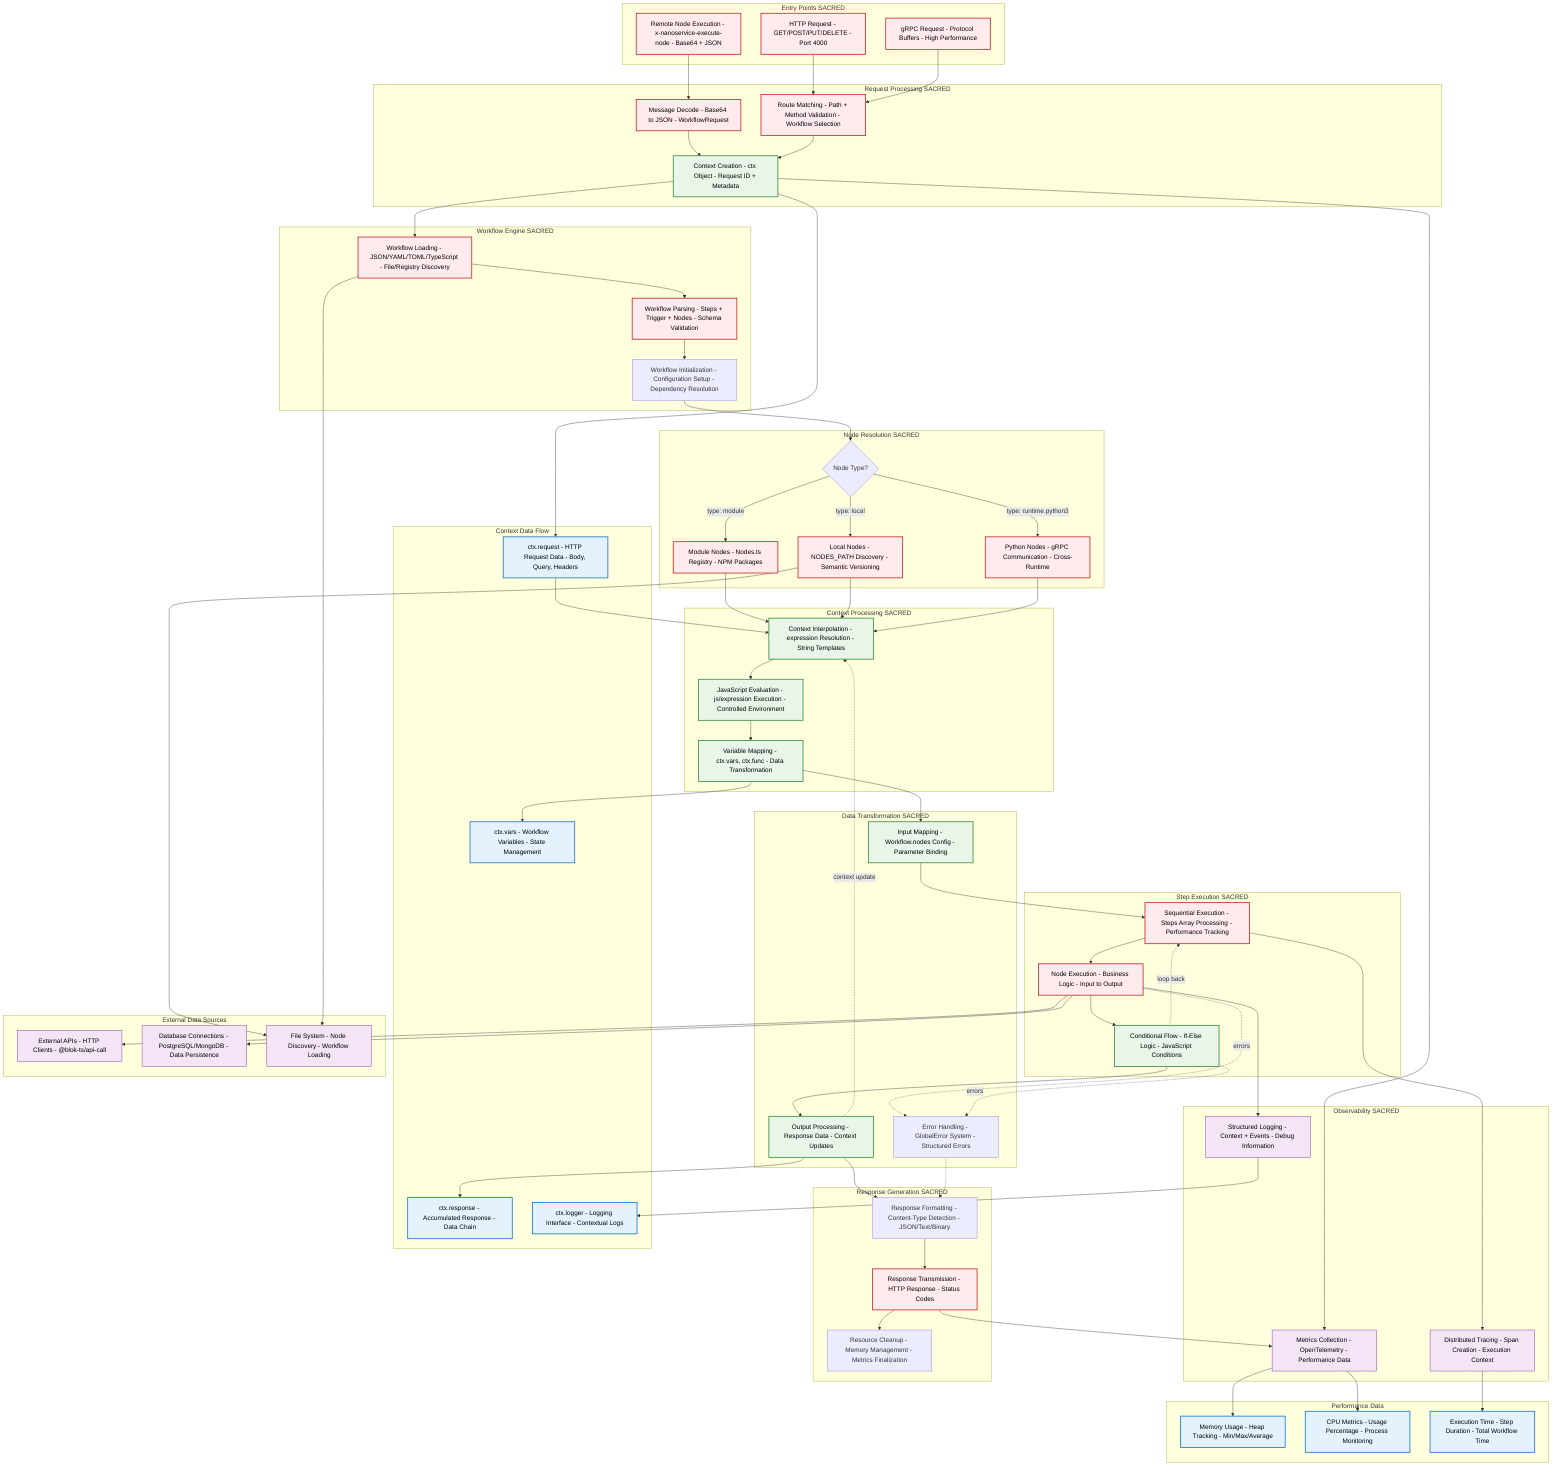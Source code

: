 graph TD
    subgraph "Entry Points SACRED"
        HTTP_REQ["HTTP Request - GET/POST/PUT/DELETE - Port 4000"]
        GRPC_REQ["gRPC Request - Protocol Buffers - High Performance"]
        REMOTE_NODE["Remote Node Execution - x-nanoservice-execute-node - Base64 + JSON"]
    end

    subgraph "Request Processing SACRED"
        ROUTE_MATCH["Route Matching - Path + Method Validation - Workflow Selection"]
        MSG_DECODE["Message Decode - Base64 to JSON - WorkflowRequest"]
        CTX_CREATE["Context Creation - ctx Object - Request ID + Metadata"]
    end

    subgraph "Workflow Engine SACRED"
        WF_LOAD["Workflow Loading - JSON/YAML/TOML/TypeScript - File/Registry Discovery"]
        WF_PARSE["Workflow Parsing - Steps + Trigger + Nodes - Schema Validation"]
        WF_INIT["Workflow Initialization - Configuration Setup - Dependency Resolution"]
    end

    subgraph "Node Resolution SACRED"
        NODE_TYPE{Node Type?}
        NODE_MODULE["Module Nodes - Nodes.ts Registry - NPM Packages"]
        NODE_LOCAL["Local Nodes - NODES_PATH Discovery - Semantic Versioning"]
        NODE_PYTHON["Python Nodes - gRPC Communication - Cross-Runtime"]
    end

    subgraph "Context Processing SACRED"
        CTX_INTER["Context Interpolation - expression Resolution - String Templates"]
        JS_EVAL["JavaScript Evaluation - js/expression Execution - Controlled Environment"]
        VAR_MAP["Variable Mapping - ctx.vars, ctx.func - Data Transformation"]
    end

    subgraph "Step Execution SACRED"
        STEP_SEQ["Sequential Execution - Steps Array Processing - Performance Tracking"]
        NODE_EXEC["Node Execution - Business Logic - Input to Output"]
        COND_FLOW["Conditional Flow - If-Else Logic - JavaScript Conditions"]
    end

    subgraph "Data Transformation SACRED"
        INPUT_MAP["Input Mapping - Workflow.nodes Config - Parameter Binding"]
        OUTPUT_PROC["Output Processing - Response Data - Context Updates"]
        ERR_HANDLE["Error Handling - GlobalError System - Structured Errors"]
    end

    subgraph "Observability SACRED"
        METRICS["Metrics Collection - OpenTelemetry - Performance Data"]
        TRACING["Distributed Tracing - Span Creation - Execution Context"]
        LOGGING["Structured Logging - Context + Events - Debug Information"]
    end

    subgraph "Response Generation SACRED"
        RESP_FORMAT["Response Formatting - Content-Type Detection - JSON/Text/Binary"]
        RESP_SEND["Response Transmission - HTTP Response - Status Codes"]
        CLEANUP["Resource Cleanup - Memory Management - Metrics Finalization"]
    end

    %% Main Data Flow
    HTTP_REQ --> ROUTE_MATCH
    GRPC_REQ --> ROUTE_MATCH
    REMOTE_NODE --> MSG_DECODE
    MSG_DECODE --> CTX_CREATE
    ROUTE_MATCH --> CTX_CREATE

    CTX_CREATE --> WF_LOAD
    WF_LOAD --> WF_PARSE
    WF_PARSE --> WF_INIT

    WF_INIT --> NODE_TYPE
    NODE_TYPE -->|type: module| NODE_MODULE
    NODE_TYPE -->|type: local| NODE_LOCAL
    NODE_TYPE -->|type: runtime.python3| NODE_PYTHON

    NODE_MODULE --> CTX_INTER
    NODE_LOCAL --> CTX_INTER
    NODE_PYTHON --> CTX_INTER

    CTX_INTER --> JS_EVAL
    JS_EVAL --> VAR_MAP
    VAR_MAP --> INPUT_MAP

    INPUT_MAP --> STEP_SEQ
    STEP_SEQ --> NODE_EXEC
    NODE_EXEC --> COND_FLOW
    COND_FLOW --> OUTPUT_PROC

    OUTPUT_PROC --> RESP_FORMAT
    RESP_FORMAT --> RESP_SEND
    RESP_SEND --> CLEANUP

    %% Error Flow
    NODE_EXEC -.->|errors| ERR_HANDLE
    COND_FLOW -.->|errors| ERR_HANDLE
    ERR_HANDLE -.-> RESP_FORMAT

    %% Observability Flow
    CTX_CREATE --> METRICS
    STEP_SEQ --> TRACING
    NODE_EXEC --> LOGGING
    RESP_SEND --> METRICS

    %% Conditional and Loop Flow
    COND_FLOW -.->|loop back| STEP_SEQ
    OUTPUT_PROC -.->|context update| CTX_INTER

    %% Data Context Flow (Critical)
    subgraph "Context Data Flow"
        CTX_REQ["ctx.request - HTTP Request Data - Body, Query, Headers"]
        CTX_RESP["ctx.response - Accumulated Response - Data Chain"]
        CTX_VARS["ctx.vars - Workflow Variables - State Management"]
        CTX_LOGGER["ctx.logger - Logging Interface - Contextual Logs"]
    end

    CTX_CREATE --> CTX_REQ
    CTX_REQ --> CTX_INTER
    OUTPUT_PROC --> CTX_RESP
    VAR_MAP --> CTX_VARS
    LOGGING --> CTX_LOGGER

    %% Performance and Metrics Data
    subgraph "Performance Data"
        PERF_MEM["Memory Usage - Heap Tracking - Min/Max/Average"]
        PERF_CPU["CPU Metrics - Usage Percentage - Process Monitoring"]
        PERF_TIME["Execution Time - Step Duration - Total Workflow Time"]
    end

    METRICS --> PERF_MEM
    METRICS --> PERF_CPU
    TRACING --> PERF_TIME

    %% External Integration Data Flow
    subgraph "External Data Sources"
        API_CALLS["External APIs - HTTP Clients - @blok-ts/api-call"]
        DB_CONN["Database Connections - PostgreSQL/MongoDB - Data Persistence"]
        FILE_SYS["File System - Node Discovery - Workflow Loading"]
    end

    NODE_EXEC --> API_CALLS
    NODE_EXEC --> DB_CONN
    NODE_LOCAL --> FILE_SYS
    WF_LOAD --> FILE_SYS

    %% Styling
    classDef sacred fill:#ffebee,stroke:#c62828,stroke-width:2px,color:#000000
    classDef processing fill:#e8f5e8,stroke:#388e3c,stroke-width:2px,color:#000000
    classDef data fill:#e3f2fd,stroke:#1976d2,stroke-width:2px,color:#000000
    classDef external fill:#f3e5f5,stroke:#7b1fa2,stroke-width:1px,color:#000000

    class HTTP_REQ,GRPC_REQ,REMOTE_NODE,ROUTE_MATCH,MSG_DECODE,WF_LOAD,WF_PARSE,NODE_MODULE,NODE_LOCAL,NODE_PYTHON,STEP_SEQ,NODE_EXEC,RESP_SEND sacred;
    class CTX_CREATE,CTX_INTER,JS_EVAL,VAR_MAP,INPUT_MAP,OUTPUT_PROC,COND_FLOW processing;
    class CTX_REQ,CTX_RESP,CTX_VARS,CTX_LOGGER,PERF_MEM,PERF_CPU,PERF_TIME data;
    class API_CALLS,DB_CONN,FILE_SYS,METRICS,TRACING,LOGGING external;